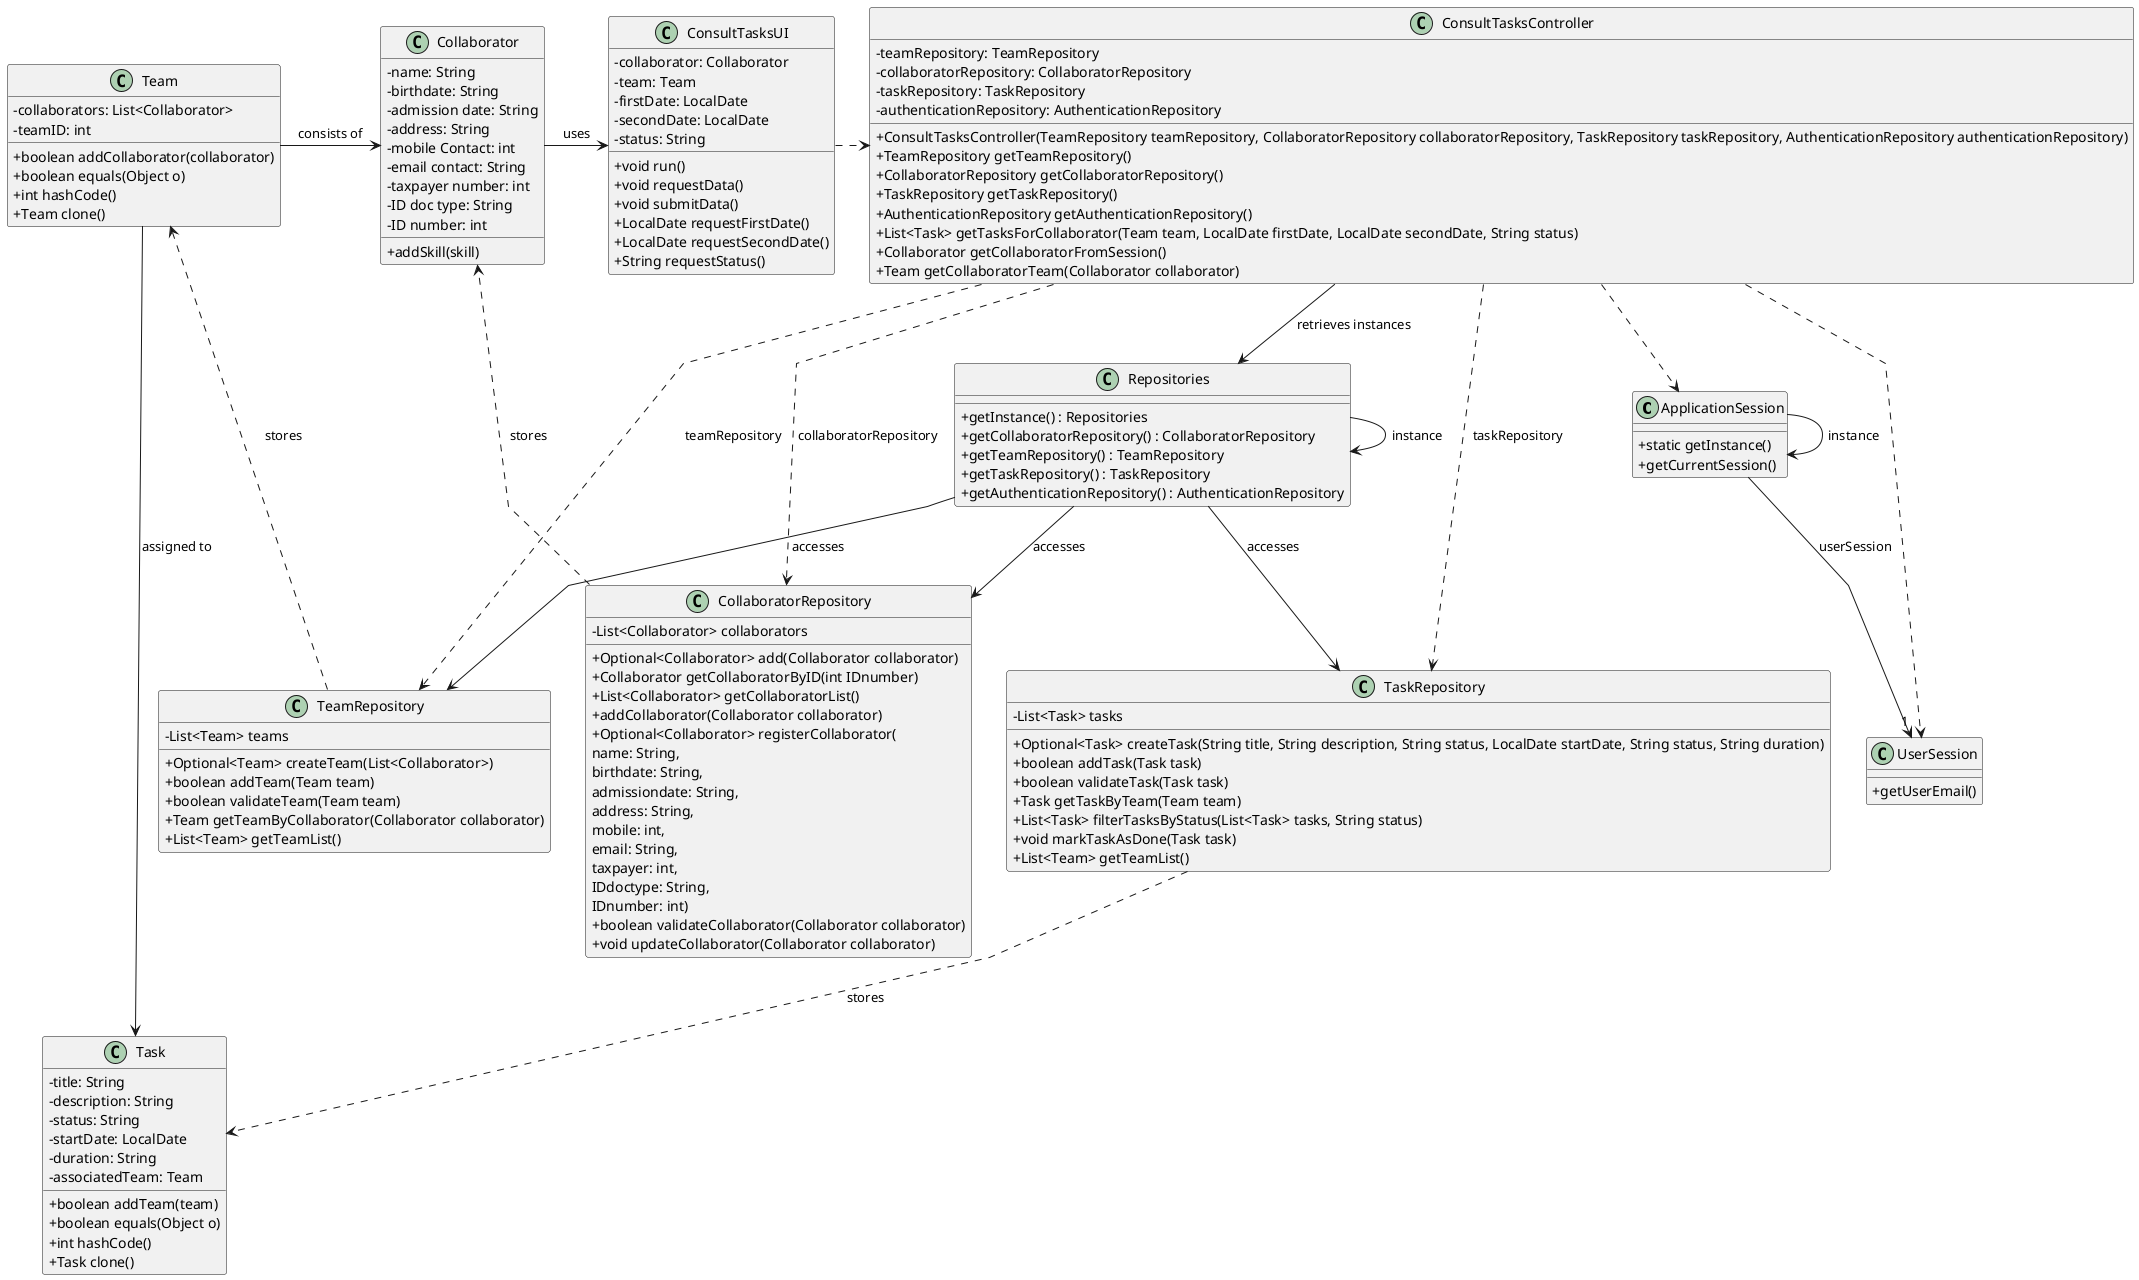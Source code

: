 @startuml
'skinparam monochrome true
skinparam packageStyle rectangle
skinparam shadowing false
skinparam linetype polyline
'skinparam linetype orto

skinparam classAttributeIconSize 0

'left to right direction

class ApplicationSession
{
    + static getInstance()
    + getCurrentSession()
}

class UserSession
{
    + getUserEmail()
}

class Collaborator {
    - name: String
    - birthdate: String
    - admission date: String
    - address: String
    - mobile Contact: int
    - email contact: String
    - taxpayer number: int
    - ID doc type: String
    - ID number: int
    + addSkill(skill)
}

 class CollaboratorRepository {
   - List<Collaborator> collaborators
   + Optional<Collaborator> add(Collaborator collaborator)
   + Collaborator getCollaboratorByID(int IDnumber)
   + List<Collaborator> getCollaboratorList()
   + addCollaborator(Collaborator collaborator)
   + Optional<Collaborator> registerCollaborator( \nname: String, \nbirthdate: String, \nadmissiondate: String, \naddress: String, \nmobile: int, \nemail: String, \ntaxpayer: int, \nIDdoctype: String, \nIDnumber: int)
   + boolean validateCollaborator(Collaborator collaborator)
   + void updateCollaborator(Collaborator collaborator)
 }

class Repositories {
  + getInstance() : Repositories
  + getCollaboratorRepository() : CollaboratorRepository
  + getTeamRepository() : TeamRepository
  + getTaskRepository() : TaskRepository
  + getAuthenticationRepository() : AuthenticationRepository
}

class ConsultTasksController {
    - teamRepository: TeamRepository
    - collaboratorRepository: CollaboratorRepository
    - taskRepository: TaskRepository
    - authenticationRepository: AuthenticationRepository
    + ConsultTasksController(TeamRepository teamRepository, CollaboratorRepository collaboratorRepository, TaskRepository taskRepository, AuthenticationRepository authenticationRepository)
    + TeamRepository getTeamRepository()
    + CollaboratorRepository getCollaboratorRepository()
    + TaskRepository getTaskRepository()
    + AuthenticationRepository getAuthenticationRepository()
    + List<Task> getTasksForCollaborator(Team team, LocalDate firstDate, LocalDate secondDate, String status)
    + Collaborator getCollaboratorFromSession()
    + Team getCollaboratorTeam(Collaborator collaborator)
}

class ConsultTasksUI {
  - collaborator: Collaborator
  - team: Team
  - firstDate: LocalDate
  - secondDate: LocalDate
  - status: String
  + void run()
  + void requestData()
  + void submitData()
  + LocalDate requestFirstDate()
  + LocalDate requestSecondDate()
  + String requestStatus()
}

class Team {
    - collaborators: List<Collaborator>
    - teamID: int
    + boolean addCollaborator(collaborator)
    + boolean equals(Object o)
    + int hashCode()
    + Team clone()
}

class TaskRepository {
       - List<Task> tasks
       + Optional<Task> createTask(String title, String description, String status, LocalDate startDate, String status, String duration)
       + boolean addTask(Task task)
       + boolean validateTask(Task task)
       + Task getTaskByTeam(Team team)
       + List<Task> filterTasksByStatus(List<Task> tasks, String status)
       + void markTaskAsDone(Task task)
       + List<Team> getTeamList()
}

class Task {
    - title: String
    - description: String
    - status: String
    - startDate: LocalDate
    - duration: String
    - associatedTeam: Team
        + boolean addTeam(team)
        + boolean equals(Object o)
        + int hashCode()
        + Task clone()
}

class TeamRepository {
       - List<Team> teams
       + Optional<Team> createTeam(List<Collaborator>)
       + boolean addTeam(Team team)
       + boolean validateTeam(Team team)
       + Team getTeamByCollaborator(Collaborator collaborator)
       + List<Team> getTeamList()
}

Team -> Task: assigned to
Team -> Collaborator: consists of
Collaborator -> ConsultTasksUI: uses

Repositories -> Repositories : instance
ApplicationSession -> ApplicationSession : instance

ConsultTasksUI .> ConsultTasksController

ConsultTasksController -down-> Repositories : retrieves instances

Repositories -down-> CollaboratorRepository : accesses
Repositories -down-> TeamRepository : accesses
Repositories -down-> TaskRepository : accesses

ConsultTasksController ..> TeamRepository : teamRepository
ConsultTasksController ..> TaskRepository : taskRepository
ConsultTasksController ..> CollaboratorRepository : collaboratorRepository

ApplicationSession --> "1" UserSession : userSession

ConsultTasksController ..> ApplicationSession
ConsultTasksController ..> UserSession

TeamRepository ..> Team: stores
TaskRepository ..> Task: stores
CollaboratorRepository ..> Collaborator: stores

@enduml